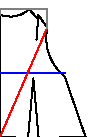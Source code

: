 %*************************************************************
%Drawing pattern of Back Bodice/Slopper
%Reference : http://www.madalynne.com/how-to-draft-a-back-bodice-sloper-update
%*************************************************************
input sarith;

t := 1; % scaling factor of the square
inch := 2.54*t; % since 1 inch = 2.54; This provides the space to stich
ease := 2*inch; %ease is taken of 2 inches
%***************************************************************

%========================================		
% Entering the measurements in cm
%========================================
	full_length     := 46*t;
	cb_length       := 44*t;
	shoulder_slope  := 46.5*t;
	shoulder_length := 9*t;
	across_shoulder := 34/2*t;
	back_arc 		:= 23 * t;
	across_back		:= 16.6 * t;
	back_neck		:= 10.5 * t;
	side_seam_length := 23*t;
	bust_span       := (24/2)*t;
	waist_arc       := 27*t;
	dart_pl         := bust_span - 3/4*inch;
%========================================
def BackBodice =
    %%%%STEP 2%%%%
	
	p1 := (0,full_length); 						% A
	p4 := (0,0);								% B
	p2 := (across_shoulder,full_length);		% C
	p3 := (0,cb_length);						% D
	p10 := (waist_arc + (1.5*inch) ,ypart p4); 	% E(1.5" for dart in xpart)
	
	p5 := (dart_pl ,-1/8*inch);					% G
	p6 := (xpart p5 + (1.5 * inch),-1/8*inch);	% H
	
	p25 := 1/2[p5,p6];							% I
	p7 := (0,side_seam_length);					% J
	p8 := (back_arc + (1/8 * inch),ypart p7);   % K (NOTE: 1/8 is for ease)
	
	p26 := (xpart p25,ypart p7);				% L
	p9 := (xpart p26,ypart p26 - ((3/4) * inch)); 	% M
		
	N := ypart p4 + sqrt((shoulder_slope ** 2) - ((xpart p2 - xpart p4)**2));
	p11 := (xpart p2,N);						% N
	%p11 := (xpart p10,ypart p2);    			% N (with respect to shoulder slope)
	
	%%%%STEP 3%%%%
	
	%determining O
	
	p12 := (back_neck,ypart p1);  				% O
	n := 0;
	ON := sqrt((((xpart p11 - xpart p12))**2) + (((ypart p11 - ypart p12))**2));
	
	if ON = shoulder_length + (0.5 * inch):
		message "OK";
	else:
	% point of intersection for B and N
		forever:
			%adjust N
			ON := round(sqrt((((xpart p11 - xpart p12))**2) + (((ypart p11 - ypart p12))**2)));
			%show ON;
			if n mod 2=0:
				p11 := (xpart p2,N + (n * inch));    % N
			else:
				p11 := (xpart p2,N - (n * inch));
			fi;
			n := n+0.0001;
	
			exitif ON = round(shoulder_length  + (0.5 * inch));
		endfor;
	fi;
	
	extra := (shoulder_length + (0.5 *inch)) - ON;
	p11 := (xpart p11,ypart p11 + extra);				%N(modified)
	
	% Now calculate ON again after adjustments
	ON_new := ON + extra;

	%perpendicular of ON and OP
	z1 = p12;
	z2 = p11;
	y0 = ypart p3;
	(z1-z0) dotprod (z2-z1) = 0;
	p13 := z0;												% P
	p14 := ((xpart p13 - (1/(2*sqrt(2)))),(ypart p3 + (1/(2*sqrt(2))))); 	% Q
	p15 := 1/2[p12,p11]; 									% R
	
	pair temp;
	path RM;
	RM := p9--p15;
	p16 := p15 - 3.0*inch*unitvector(direction 0 of RM); 	% S
	temp := p15 - 1/4*inch*unitvector(direction 0 of RM); 	% T*
	p17 := (xpart temp,ypart temp +(1/8*inch));				% T
	temp := p15 + 1/4*inch*unitvector(direction 0 of RM); 	% U*
	p18 := (xpart temp,ypart temp + (1/4*inch));				% U
	
	if arclength(p17--p16) = arclength(p16--p18):
		message "equal";
	fi;

%%%%STEP 4 %%%%
	
	p19 := (xpart p8,ypart p8 - (0.5 *inch)); 				% V
	p20 := 1/2[p3,p7];										% DJ
	p21 := (0,ypart p20 - (3/4*inch)); 						% W (subtract just because of downward mark)
	p22 := (across_back + (3/16 * inch),ypart p21); 		% X
	p23 := (xpart p2,ypart p2 - (7*inch)); %guideline for C
	p24 := (xpart p3 + (4*inch), ypart p3); %guideline for D
	
	%draw p21 withpen pencircle scaled 1mm;
enddef;

%===============================================================================

beginfig(1)

	pair p[];
	BackBodice;
	%pickup pencircle scaled 0.7bp;
	path back;
	back := p4--p5--p9--p6--p10--p19..p22..p11--p18--p16--p17--p12..p14..p3--p4;
	path JLK,BN,guidelineC,guidelineD;
	JLK := p7--p8;
	BN := p4--p11; 
	guidelineC := p11--p2--p1--p3;
	guidelineD := p24--p3;
	
	draw back;
	draw JLK withcolor blue;
	draw BN withcolor red;
	draw guidelineC withcolor .5(black+white);
	%draw guidelineD withcolor blue;
	
	%%% Matching front armhole with the sleeve
	message "================================";
	message "Arm hole for back";
	show arclength(p11..p22..p19);
	message "================================";
	

	endfig;
end;
		
	


